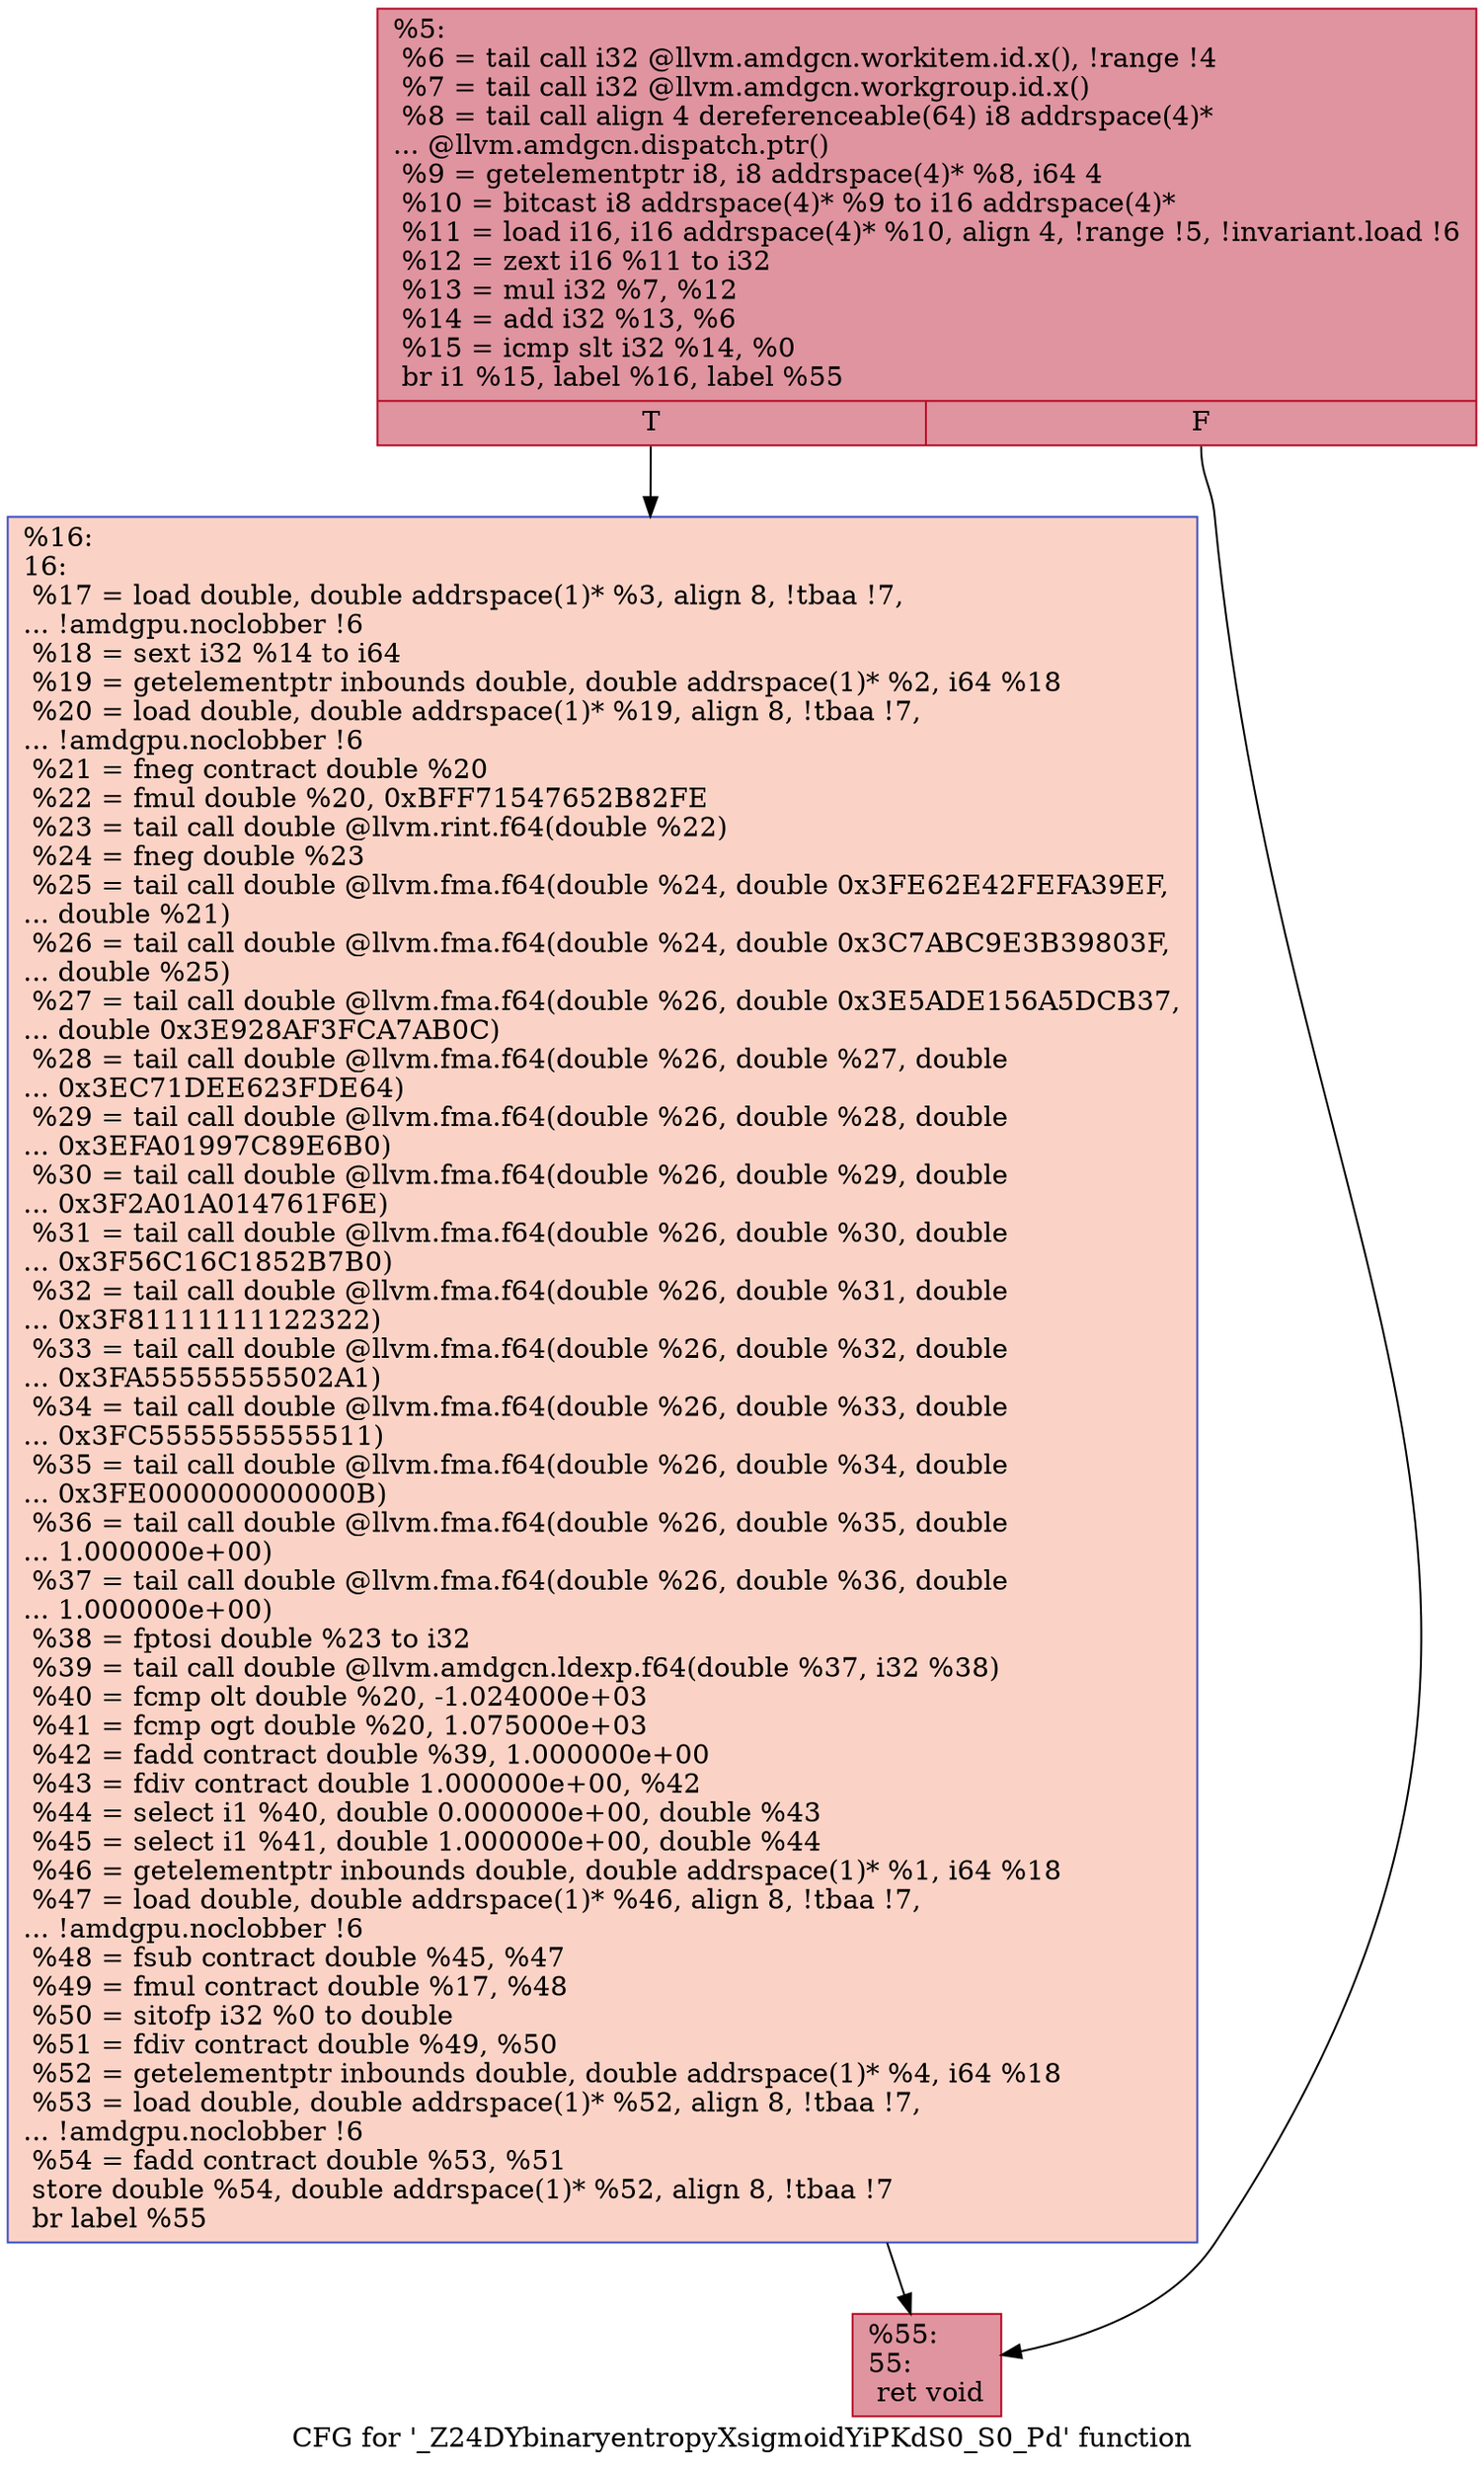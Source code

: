digraph "CFG for '_Z24DYbinaryentropyXsigmoidYiPKdS0_S0_Pd' function" {
	label="CFG for '_Z24DYbinaryentropyXsigmoidYiPKdS0_S0_Pd' function";

	Node0x5118bc0 [shape=record,color="#b70d28ff", style=filled, fillcolor="#b70d2870",label="{%5:\l  %6 = tail call i32 @llvm.amdgcn.workitem.id.x(), !range !4\l  %7 = tail call i32 @llvm.amdgcn.workgroup.id.x()\l  %8 = tail call align 4 dereferenceable(64) i8 addrspace(4)*\l... @llvm.amdgcn.dispatch.ptr()\l  %9 = getelementptr i8, i8 addrspace(4)* %8, i64 4\l  %10 = bitcast i8 addrspace(4)* %9 to i16 addrspace(4)*\l  %11 = load i16, i16 addrspace(4)* %10, align 4, !range !5, !invariant.load !6\l  %12 = zext i16 %11 to i32\l  %13 = mul i32 %7, %12\l  %14 = add i32 %13, %6\l  %15 = icmp slt i32 %14, %0\l  br i1 %15, label %16, label %55\l|{<s0>T|<s1>F}}"];
	Node0x5118bc0:s0 -> Node0x511aad0;
	Node0x5118bc0:s1 -> Node0x511ab60;
	Node0x511aad0 [shape=record,color="#3d50c3ff", style=filled, fillcolor="#f59c7d70",label="{%16:\l16:                                               \l  %17 = load double, double addrspace(1)* %3, align 8, !tbaa !7,\l... !amdgpu.noclobber !6\l  %18 = sext i32 %14 to i64\l  %19 = getelementptr inbounds double, double addrspace(1)* %2, i64 %18\l  %20 = load double, double addrspace(1)* %19, align 8, !tbaa !7,\l... !amdgpu.noclobber !6\l  %21 = fneg contract double %20\l  %22 = fmul double %20, 0xBFF71547652B82FE\l  %23 = tail call double @llvm.rint.f64(double %22)\l  %24 = fneg double %23\l  %25 = tail call double @llvm.fma.f64(double %24, double 0x3FE62E42FEFA39EF,\l... double %21)\l  %26 = tail call double @llvm.fma.f64(double %24, double 0x3C7ABC9E3B39803F,\l... double %25)\l  %27 = tail call double @llvm.fma.f64(double %26, double 0x3E5ADE156A5DCB37,\l... double 0x3E928AF3FCA7AB0C)\l  %28 = tail call double @llvm.fma.f64(double %26, double %27, double\l... 0x3EC71DEE623FDE64)\l  %29 = tail call double @llvm.fma.f64(double %26, double %28, double\l... 0x3EFA01997C89E6B0)\l  %30 = tail call double @llvm.fma.f64(double %26, double %29, double\l... 0x3F2A01A014761F6E)\l  %31 = tail call double @llvm.fma.f64(double %26, double %30, double\l... 0x3F56C16C1852B7B0)\l  %32 = tail call double @llvm.fma.f64(double %26, double %31, double\l... 0x3F81111111122322)\l  %33 = tail call double @llvm.fma.f64(double %26, double %32, double\l... 0x3FA55555555502A1)\l  %34 = tail call double @llvm.fma.f64(double %26, double %33, double\l... 0x3FC5555555555511)\l  %35 = tail call double @llvm.fma.f64(double %26, double %34, double\l... 0x3FE000000000000B)\l  %36 = tail call double @llvm.fma.f64(double %26, double %35, double\l... 1.000000e+00)\l  %37 = tail call double @llvm.fma.f64(double %26, double %36, double\l... 1.000000e+00)\l  %38 = fptosi double %23 to i32\l  %39 = tail call double @llvm.amdgcn.ldexp.f64(double %37, i32 %38)\l  %40 = fcmp olt double %20, -1.024000e+03\l  %41 = fcmp ogt double %20, 1.075000e+03\l  %42 = fadd contract double %39, 1.000000e+00\l  %43 = fdiv contract double 1.000000e+00, %42\l  %44 = select i1 %40, double 0.000000e+00, double %43\l  %45 = select i1 %41, double 1.000000e+00, double %44\l  %46 = getelementptr inbounds double, double addrspace(1)* %1, i64 %18\l  %47 = load double, double addrspace(1)* %46, align 8, !tbaa !7,\l... !amdgpu.noclobber !6\l  %48 = fsub contract double %45, %47\l  %49 = fmul contract double %17, %48\l  %50 = sitofp i32 %0 to double\l  %51 = fdiv contract double %49, %50\l  %52 = getelementptr inbounds double, double addrspace(1)* %4, i64 %18\l  %53 = load double, double addrspace(1)* %52, align 8, !tbaa !7,\l... !amdgpu.noclobber !6\l  %54 = fadd contract double %53, %51\l  store double %54, double addrspace(1)* %52, align 8, !tbaa !7\l  br label %55\l}"];
	Node0x511aad0 -> Node0x511ab60;
	Node0x511ab60 [shape=record,color="#b70d28ff", style=filled, fillcolor="#b70d2870",label="{%55:\l55:                                               \l  ret void\l}"];
}
